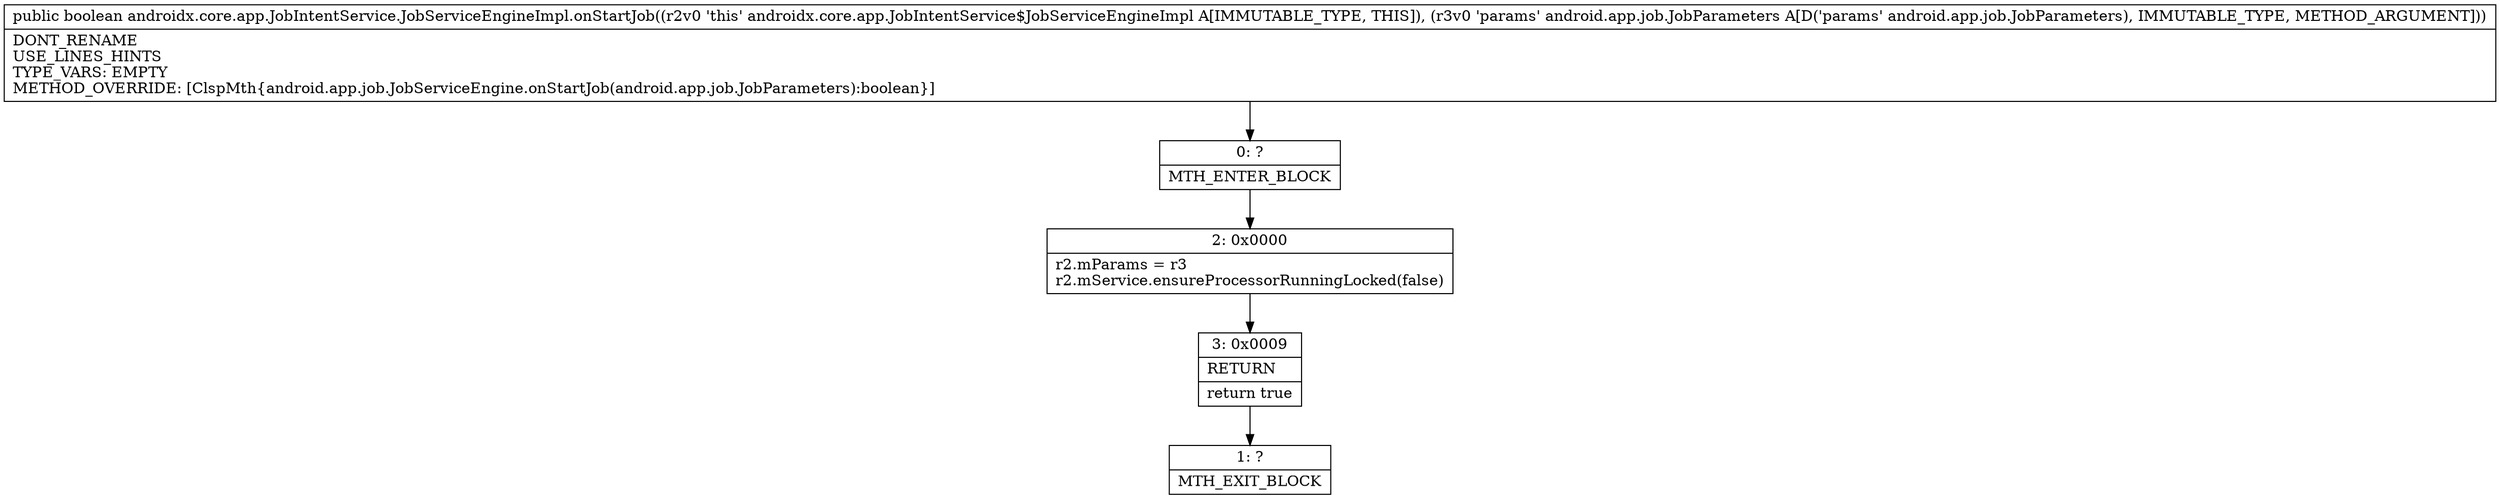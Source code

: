 digraph "CFG forandroidx.core.app.JobIntentService.JobServiceEngineImpl.onStartJob(Landroid\/app\/job\/JobParameters;)Z" {
Node_0 [shape=record,label="{0\:\ ?|MTH_ENTER_BLOCK\l}"];
Node_2 [shape=record,label="{2\:\ 0x0000|r2.mParams = r3\lr2.mService.ensureProcessorRunningLocked(false)\l}"];
Node_3 [shape=record,label="{3\:\ 0x0009|RETURN\l|return true\l}"];
Node_1 [shape=record,label="{1\:\ ?|MTH_EXIT_BLOCK\l}"];
MethodNode[shape=record,label="{public boolean androidx.core.app.JobIntentService.JobServiceEngineImpl.onStartJob((r2v0 'this' androidx.core.app.JobIntentService$JobServiceEngineImpl A[IMMUTABLE_TYPE, THIS]), (r3v0 'params' android.app.job.JobParameters A[D('params' android.app.job.JobParameters), IMMUTABLE_TYPE, METHOD_ARGUMENT]))  | DONT_RENAME\lUSE_LINES_HINTS\lTYPE_VARS: EMPTY\lMETHOD_OVERRIDE: [ClspMth\{android.app.job.JobServiceEngine.onStartJob(android.app.job.JobParameters):boolean\}]\l}"];
MethodNode -> Node_0;Node_0 -> Node_2;
Node_2 -> Node_3;
Node_3 -> Node_1;
}

